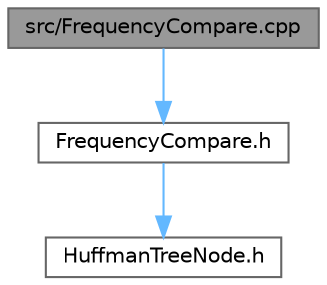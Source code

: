 digraph "src/FrequencyCompare.cpp"
{
 // LATEX_PDF_SIZE
  bgcolor="transparent";
  edge [fontname=Helvetica,fontsize=10,labelfontname=Helvetica,labelfontsize=10];
  node [fontname=Helvetica,fontsize=10,shape=box,height=0.2,width=0.4];
  Node1 [id="Node000001",label="src/FrequencyCompare.cpp",height=0.2,width=0.4,color="gray40", fillcolor="grey60", style="filled", fontcolor="black",tooltip=" "];
  Node1 -> Node2 [id="edge1_Node000001_Node000002",color="steelblue1",style="solid",tooltip=" "];
  Node2 [id="Node000002",label="FrequencyCompare.h",height=0.2,width=0.4,color="grey40", fillcolor="white", style="filled",URL="$_frequency_compare_8h.html",tooltip=" "];
  Node2 -> Node3 [id="edge2_Node000002_Node000003",color="steelblue1",style="solid",tooltip=" "];
  Node3 [id="Node000003",label="HuffmanTreeNode.h",height=0.2,width=0.4,color="grey40", fillcolor="white", style="filled",URL="$_huffman_tree_node_8h.html",tooltip=" "];
}
